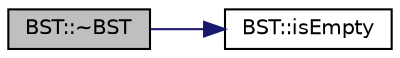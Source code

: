 digraph "BST::~BST"
{
  edge [fontname="Helvetica",fontsize="10",labelfontname="Helvetica",labelfontsize="10"];
  node [fontname="Helvetica",fontsize="10",shape=record];
  rankdir="LR";
  Node1 [label="BST::~BST",height=0.2,width=0.4,color="black", fillcolor="grey75", style="filled", fontcolor="black"];
  Node1 -> Node2 [color="midnightblue",fontsize="10",style="solid",fontname="Helvetica"];
  Node2 [label="BST::isEmpty",height=0.2,width=0.4,color="black", fillcolor="white", style="filled",URL="$class_b_s_t.html#a3f490b624f24f2af60a5bd1fc253f4bf"];
}
